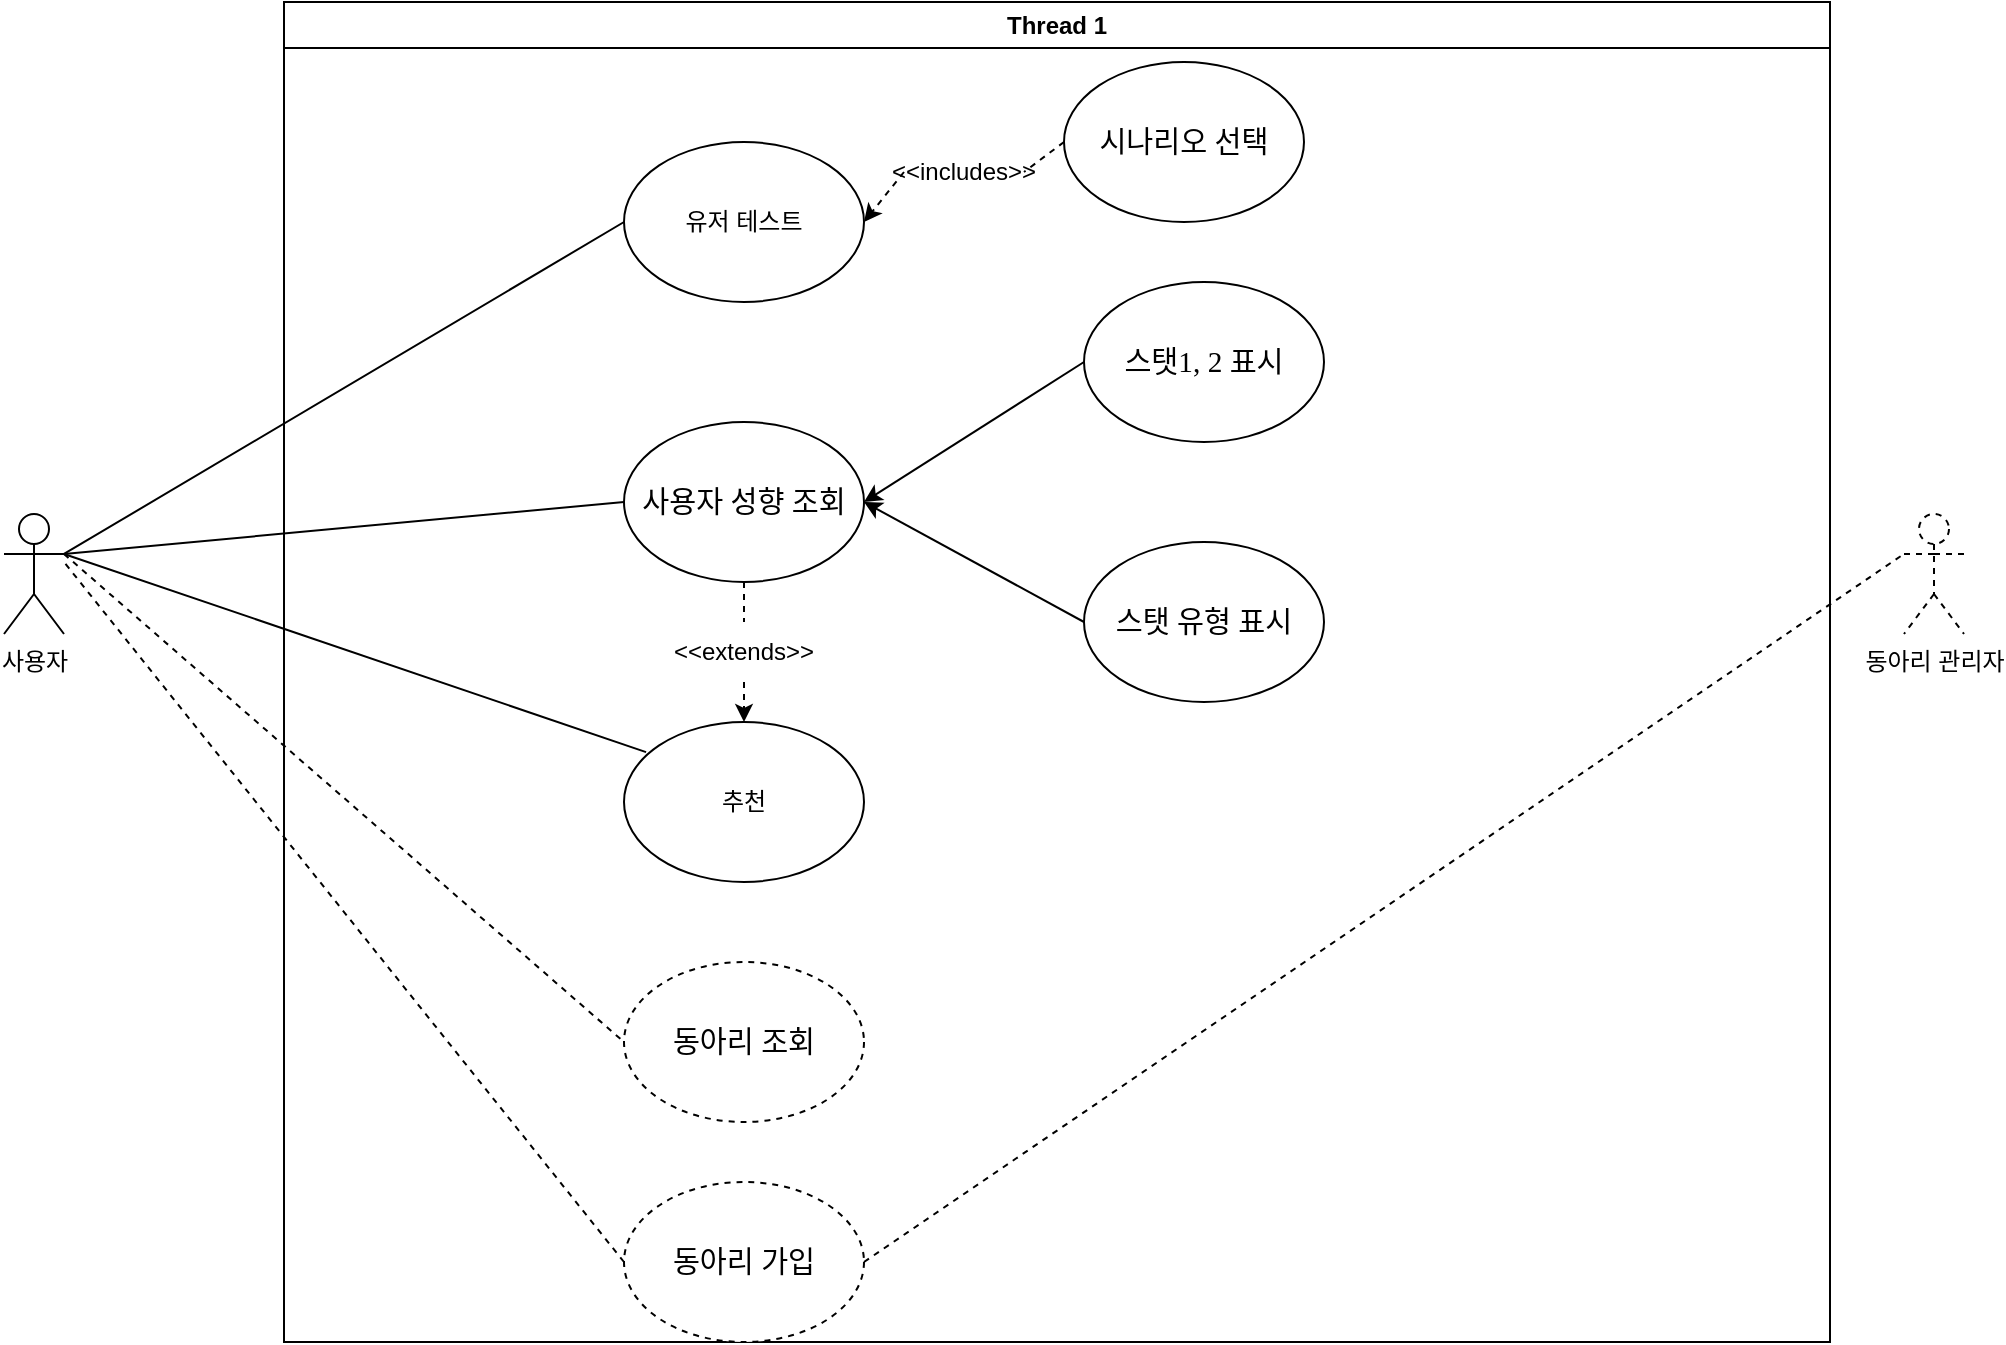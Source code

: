 <mxfile version="18.0.2" type="google"><diagram name="Page-1" id="e7e014a7-5840-1c2e-5031-d8a46d1fe8dd"><mxGraphModel grid="1" page="1" gridSize="10" guides="1" tooltips="1" connect="1" arrows="1" fold="1" pageScale="1" pageWidth="1169" pageHeight="826" background="none" math="0" shadow="0"><root><mxCell id="0"/><mxCell id="1" parent="0"/><mxCell id="2" value="Thread 1" style="swimlane;whiteSpace=wrap" vertex="1" parent="1"><mxGeometry x="250" y="90" width="773" height="670" as="geometry"/></mxCell><mxCell id="Jt44evg1DCNbHe-B5bVL-43" value="유저 테스트" style="ellipse;whiteSpace=wrap;html=1;" vertex="1" parent="2"><mxGeometry x="170" y="70" width="120" height="80" as="geometry"/></mxCell><mxCell id="Jt44evg1DCNbHe-B5bVL-81" style="edgeStyle=none;rounded=0;orthogonalLoop=1;jettySize=auto;html=1;exitX=0.5;exitY=1;exitDx=0;exitDy=0;entryX=0.5;entryY=0;entryDx=0;entryDy=0;dashed=1;startArrow=none;" edge="1" parent="2" source="Jt44evg1DCNbHe-B5bVL-82" target="Jt44evg1DCNbHe-B5bVL-63"><mxGeometry relative="1" as="geometry"/></mxCell><mxCell id="Jt44evg1DCNbHe-B5bVL-44" value="&lt;p class=&quot;0&quot;&gt;&lt;span style=&quot;font-family:굴림;mso-fareast-font-family:굴림;font-size:11.0pt;&quot;&gt;사용자 성향 조회&lt;/span&gt;&lt;/p&gt;&lt;div data-jsonlen=&quot;6200&quot; data-hjsonver=&quot;1.0&quot; class=&quot;hwp_editor_board_content&quot; id=&quot;hwpEditorBoardContent&quot;&gt;&lt;/div&gt;" style="ellipse;whiteSpace=wrap;html=1;" vertex="1" parent="2"><mxGeometry x="170" y="210" width="120" height="80" as="geometry"/></mxCell><mxCell id="Jt44evg1DCNbHe-B5bVL-63" value="추천" style="ellipse;whiteSpace=wrap;html=1;" vertex="1" parent="2"><mxGeometry x="170" y="360" width="120" height="80" as="geometry"/></mxCell><mxCell id="Jt44evg1DCNbHe-B5bVL-92" style="edgeStyle=none;rounded=0;orthogonalLoop=1;jettySize=auto;html=1;exitX=0;exitY=0.5;exitDx=0;exitDy=0;entryX=1;entryY=0.5;entryDx=0;entryDy=0;" edge="1" parent="2" source="Jt44evg1DCNbHe-B5bVL-72" target="Jt44evg1DCNbHe-B5bVL-44"><mxGeometry relative="1" as="geometry"/></mxCell><mxCell id="Jt44evg1DCNbHe-B5bVL-72" value="&lt;p class=&quot;0&quot;&gt;&lt;span style=&quot;font-family:굴림;mso-fareast-font-family:굴림;font-size:11.0pt;&quot;&gt;스탯1, 2 표시&lt;/span&gt;&lt;/p&gt;&lt;div data-jsonlen=&quot;6200&quot; data-hjsonver=&quot;1.0&quot; class=&quot;hwp_editor_board_content&quot; id=&quot;hwpEditorBoardContent&quot;&gt;&lt;/div&gt;" style="ellipse;whiteSpace=wrap;html=1;" vertex="1" parent="2"><mxGeometry x="400" y="140" width="120" height="80" as="geometry"/></mxCell><mxCell id="Jt44evg1DCNbHe-B5bVL-82" value="&amp;lt;&amp;lt;extends&amp;gt;&amp;gt;" style="text;html=1;strokeColor=none;fillColor=none;align=center;verticalAlign=middle;whiteSpace=wrap;rounded=0;" vertex="1" parent="2"><mxGeometry x="200" y="310" width="60" height="30" as="geometry"/></mxCell><mxCell id="Jt44evg1DCNbHe-B5bVL-83" value="" style="edgeStyle=none;rounded=0;orthogonalLoop=1;jettySize=auto;html=1;exitX=0.5;exitY=1;exitDx=0;exitDy=0;entryX=0.5;entryY=0;entryDx=0;entryDy=0;dashed=1;endArrow=none;" edge="1" parent="2" source="Jt44evg1DCNbHe-B5bVL-44" target="Jt44evg1DCNbHe-B5bVL-82"><mxGeometry relative="1" as="geometry"><mxPoint x="690.0" y="370" as="sourcePoint"/><mxPoint x="690.0" y="430" as="targetPoint"/></mxGeometry></mxCell><mxCell id="Jt44evg1DCNbHe-B5bVL-85" style="edgeStyle=none;rounded=0;orthogonalLoop=1;jettySize=auto;html=1;exitX=0;exitY=0.5;exitDx=0;exitDy=0;entryX=1;entryY=0.5;entryDx=0;entryDy=0;dashed=1;startArrow=none;" edge="1" parent="2" source="Jt44evg1DCNbHe-B5bVL-86" target="Jt44evg1DCNbHe-B5bVL-43"><mxGeometry relative="1" as="geometry"/></mxCell><mxCell id="Jt44evg1DCNbHe-B5bVL-84" value="&lt;p class=&quot;0&quot;&gt;&lt;font face=&quot;굴림&quot;&gt;&lt;span style=&quot;font-size: 14.667px;&quot;&gt;시나리오 선택&lt;/span&gt;&lt;/font&gt;&lt;/p&gt;&lt;div data-jsonlen=&quot;6200&quot; data-hjsonver=&quot;1.0&quot; class=&quot;hwp_editor_board_content&quot; id=&quot;hwpEditorBoardContent&quot;&gt;&lt;/div&gt;" style="ellipse;whiteSpace=wrap;html=1;" vertex="1" parent="2"><mxGeometry x="390" y="30" width="120" height="80" as="geometry"/></mxCell><mxCell id="Jt44evg1DCNbHe-B5bVL-86" value="&amp;lt;&amp;lt;includes&amp;gt;&amp;gt;" style="text;html=1;strokeColor=none;fillColor=none;align=center;verticalAlign=middle;whiteSpace=wrap;rounded=0;" vertex="1" parent="2"><mxGeometry x="310" y="70" width="60" height="30" as="geometry"/></mxCell><mxCell id="Jt44evg1DCNbHe-B5bVL-87" value="" style="edgeStyle=none;rounded=0;orthogonalLoop=1;jettySize=auto;html=1;exitX=0;exitY=0.5;exitDx=0;exitDy=0;entryX=1;entryY=0.5;entryDx=0;entryDy=0;dashed=1;endArrow=none;" edge="1" parent="2" source="Jt44evg1DCNbHe-B5bVL-84" target="Jt44evg1DCNbHe-B5bVL-86"><mxGeometry relative="1" as="geometry"><mxPoint x="820.0" y="160" as="sourcePoint"/><mxPoint x="770.0" y="200" as="targetPoint"/></mxGeometry></mxCell><mxCell id="Jt44evg1DCNbHe-B5bVL-88" value="&lt;p class=&quot;0&quot;&gt;&lt;span style=&quot;font-family:굴림;mso-fareast-font-family:굴림;font-size:11.0pt;&quot;&gt;스탯 유형 표시&lt;/span&gt;&lt;/p&gt;&lt;div data-jsonlen=&quot;6200&quot; data-hjsonver=&quot;1.0&quot; class=&quot;hwp_editor_board_content&quot; id=&quot;hwpEditorBoardContent&quot;&gt;&lt;/div&gt;" style="ellipse;whiteSpace=wrap;html=1;" vertex="1" parent="2"><mxGeometry x="400" y="270" width="120" height="80" as="geometry"/></mxCell><mxCell id="Jt44evg1DCNbHe-B5bVL-93" style="edgeStyle=none;rounded=0;orthogonalLoop=1;jettySize=auto;html=1;exitX=0;exitY=0.5;exitDx=0;exitDy=0;entryX=1;entryY=0.5;entryDx=0;entryDy=0;" edge="1" parent="2" source="Jt44evg1DCNbHe-B5bVL-88" target="Jt44evg1DCNbHe-B5bVL-44"><mxGeometry relative="1" as="geometry"><mxPoint x="303" y="270" as="targetPoint"/></mxGeometry></mxCell><mxCell id="Jt44evg1DCNbHe-B5bVL-95" value="&lt;p class=&quot;0&quot;&gt;&lt;font face=&quot;굴림&quot;&gt;&lt;span style=&quot;font-size: 14.667px;&quot;&gt;동아리 가입&lt;/span&gt;&lt;/font&gt;&lt;/p&gt;&lt;div data-jsonlen=&quot;6200&quot; data-hjsonver=&quot;1.0&quot; class=&quot;hwp_editor_board_content&quot; id=&quot;hwpEditorBoardContent&quot;&gt;&lt;/div&gt;" style="ellipse;whiteSpace=wrap;html=1;dashed=1;" vertex="1" parent="2"><mxGeometry x="170" y="590" width="120" height="80" as="geometry"/></mxCell><mxCell id="Jt44evg1DCNbHe-B5bVL-108" value="&lt;p class=&quot;0&quot;&gt;&lt;font face=&quot;굴림&quot;&gt;&lt;span style=&quot;font-size: 14.667px;&quot;&gt;동아리 조회&lt;/span&gt;&lt;/font&gt;&lt;/p&gt;&lt;div data-jsonlen=&quot;6200&quot; data-hjsonver=&quot;1.0&quot; class=&quot;hwp_editor_board_content&quot; id=&quot;hwpEditorBoardContent&quot;&gt;&lt;/div&gt;" style="ellipse;whiteSpace=wrap;html=1;dashed=1;" vertex="1" parent="2"><mxGeometry x="170" y="480" width="120" height="80" as="geometry"/></mxCell><mxCell id="Jt44evg1DCNbHe-B5bVL-41" value="사용자" style="shape=umlActor;verticalLabelPosition=bottom;verticalAlign=top;html=1;outlineConnect=0;" vertex="1" parent="1"><mxGeometry x="110" y="346" width="30" height="60" as="geometry"/></mxCell><mxCell id="Jt44evg1DCNbHe-B5bVL-50" value="" style="endArrow=none;html=1;rounded=0;entryX=1;entryY=0.333;entryDx=0;entryDy=0;entryPerimeter=0;exitX=0;exitY=0.5;exitDx=0;exitDy=0;" edge="1" parent="1" source="Jt44evg1DCNbHe-B5bVL-44" target="Jt44evg1DCNbHe-B5bVL-41"><mxGeometry width="50" height="50" relative="1" as="geometry"><mxPoint x="330" y="250" as="sourcePoint"/><mxPoint x="220" y="210" as="targetPoint"/></mxGeometry></mxCell><mxCell id="Jt44evg1DCNbHe-B5bVL-51" value="" style="endArrow=none;html=1;rounded=0;entryX=1;entryY=0.333;entryDx=0;entryDy=0;entryPerimeter=0;exitX=0;exitY=0.5;exitDx=0;exitDy=0;" edge="1" parent="1" source="Jt44evg1DCNbHe-B5bVL-43" target="Jt44evg1DCNbHe-B5bVL-41"><mxGeometry width="50" height="50" relative="1" as="geometry"><mxPoint x="340" y="260" as="sourcePoint"/><mxPoint x="230" y="220" as="targetPoint"/></mxGeometry></mxCell><mxCell id="Jt44evg1DCNbHe-B5bVL-67" value="" style="endArrow=none;html=1;rounded=0;exitX=0.092;exitY=0.188;exitDx=0;exitDy=0;entryX=1;entryY=0.333;entryDx=0;entryDy=0;entryPerimeter=0;exitPerimeter=0;" edge="1" parent="1" source="Jt44evg1DCNbHe-B5bVL-63" target="Jt44evg1DCNbHe-B5bVL-41"><mxGeometry width="50" height="50" relative="1" as="geometry"><mxPoint x="350" y="580" as="sourcePoint"/><mxPoint x="210" y="210" as="targetPoint"/><Array as="points"/></mxGeometry></mxCell><mxCell id="Jt44evg1DCNbHe-B5bVL-96" value="" style="endArrow=none;html=1;rounded=0;exitX=0;exitY=0.5;exitDx=0;exitDy=0;dashed=1;" edge="1" parent="1" source="Jt44evg1DCNbHe-B5bVL-95"><mxGeometry width="50" height="50" relative="1" as="geometry"><mxPoint x="660" y="460" as="sourcePoint"/><mxPoint x="140" y="370" as="targetPoint"/></mxGeometry></mxCell><mxCell id="Jt44evg1DCNbHe-B5bVL-100" value="동아리 관리자" style="shape=umlActor;verticalLabelPosition=bottom;verticalAlign=top;html=1;outlineConnect=0;dashed=1;" vertex="1" parent="1"><mxGeometry x="1060" y="346" width="30" height="60" as="geometry"/></mxCell><mxCell id="Jt44evg1DCNbHe-B5bVL-103" value="" style="endArrow=none;html=1;rounded=0;exitX=1;exitY=0.5;exitDx=0;exitDy=0;entryX=0;entryY=0.333;entryDx=0;entryDy=0;entryPerimeter=0;dashed=1;" edge="1" parent="1" source="Jt44evg1DCNbHe-B5bVL-95" target="Jt44evg1DCNbHe-B5bVL-100"><mxGeometry width="50" height="50" relative="1" as="geometry"><mxPoint x="660" y="460" as="sourcePoint"/><mxPoint x="710" y="410" as="targetPoint"/></mxGeometry></mxCell><mxCell id="Jt44evg1DCNbHe-B5bVL-110" value="" style="endArrow=none;html=1;rounded=0;dashed=1;exitX=1;exitY=0.333;exitDx=0;exitDy=0;exitPerimeter=0;entryX=0;entryY=0.5;entryDx=0;entryDy=0;" edge="1" parent="1" source="Jt44evg1DCNbHe-B5bVL-41" target="Jt44evg1DCNbHe-B5bVL-108"><mxGeometry width="50" height="50" relative="1" as="geometry"><mxPoint x="630" y="440" as="sourcePoint"/><mxPoint x="680" y="390" as="targetPoint"/></mxGeometry></mxCell></root></mxGraphModel></diagram></mxfile>